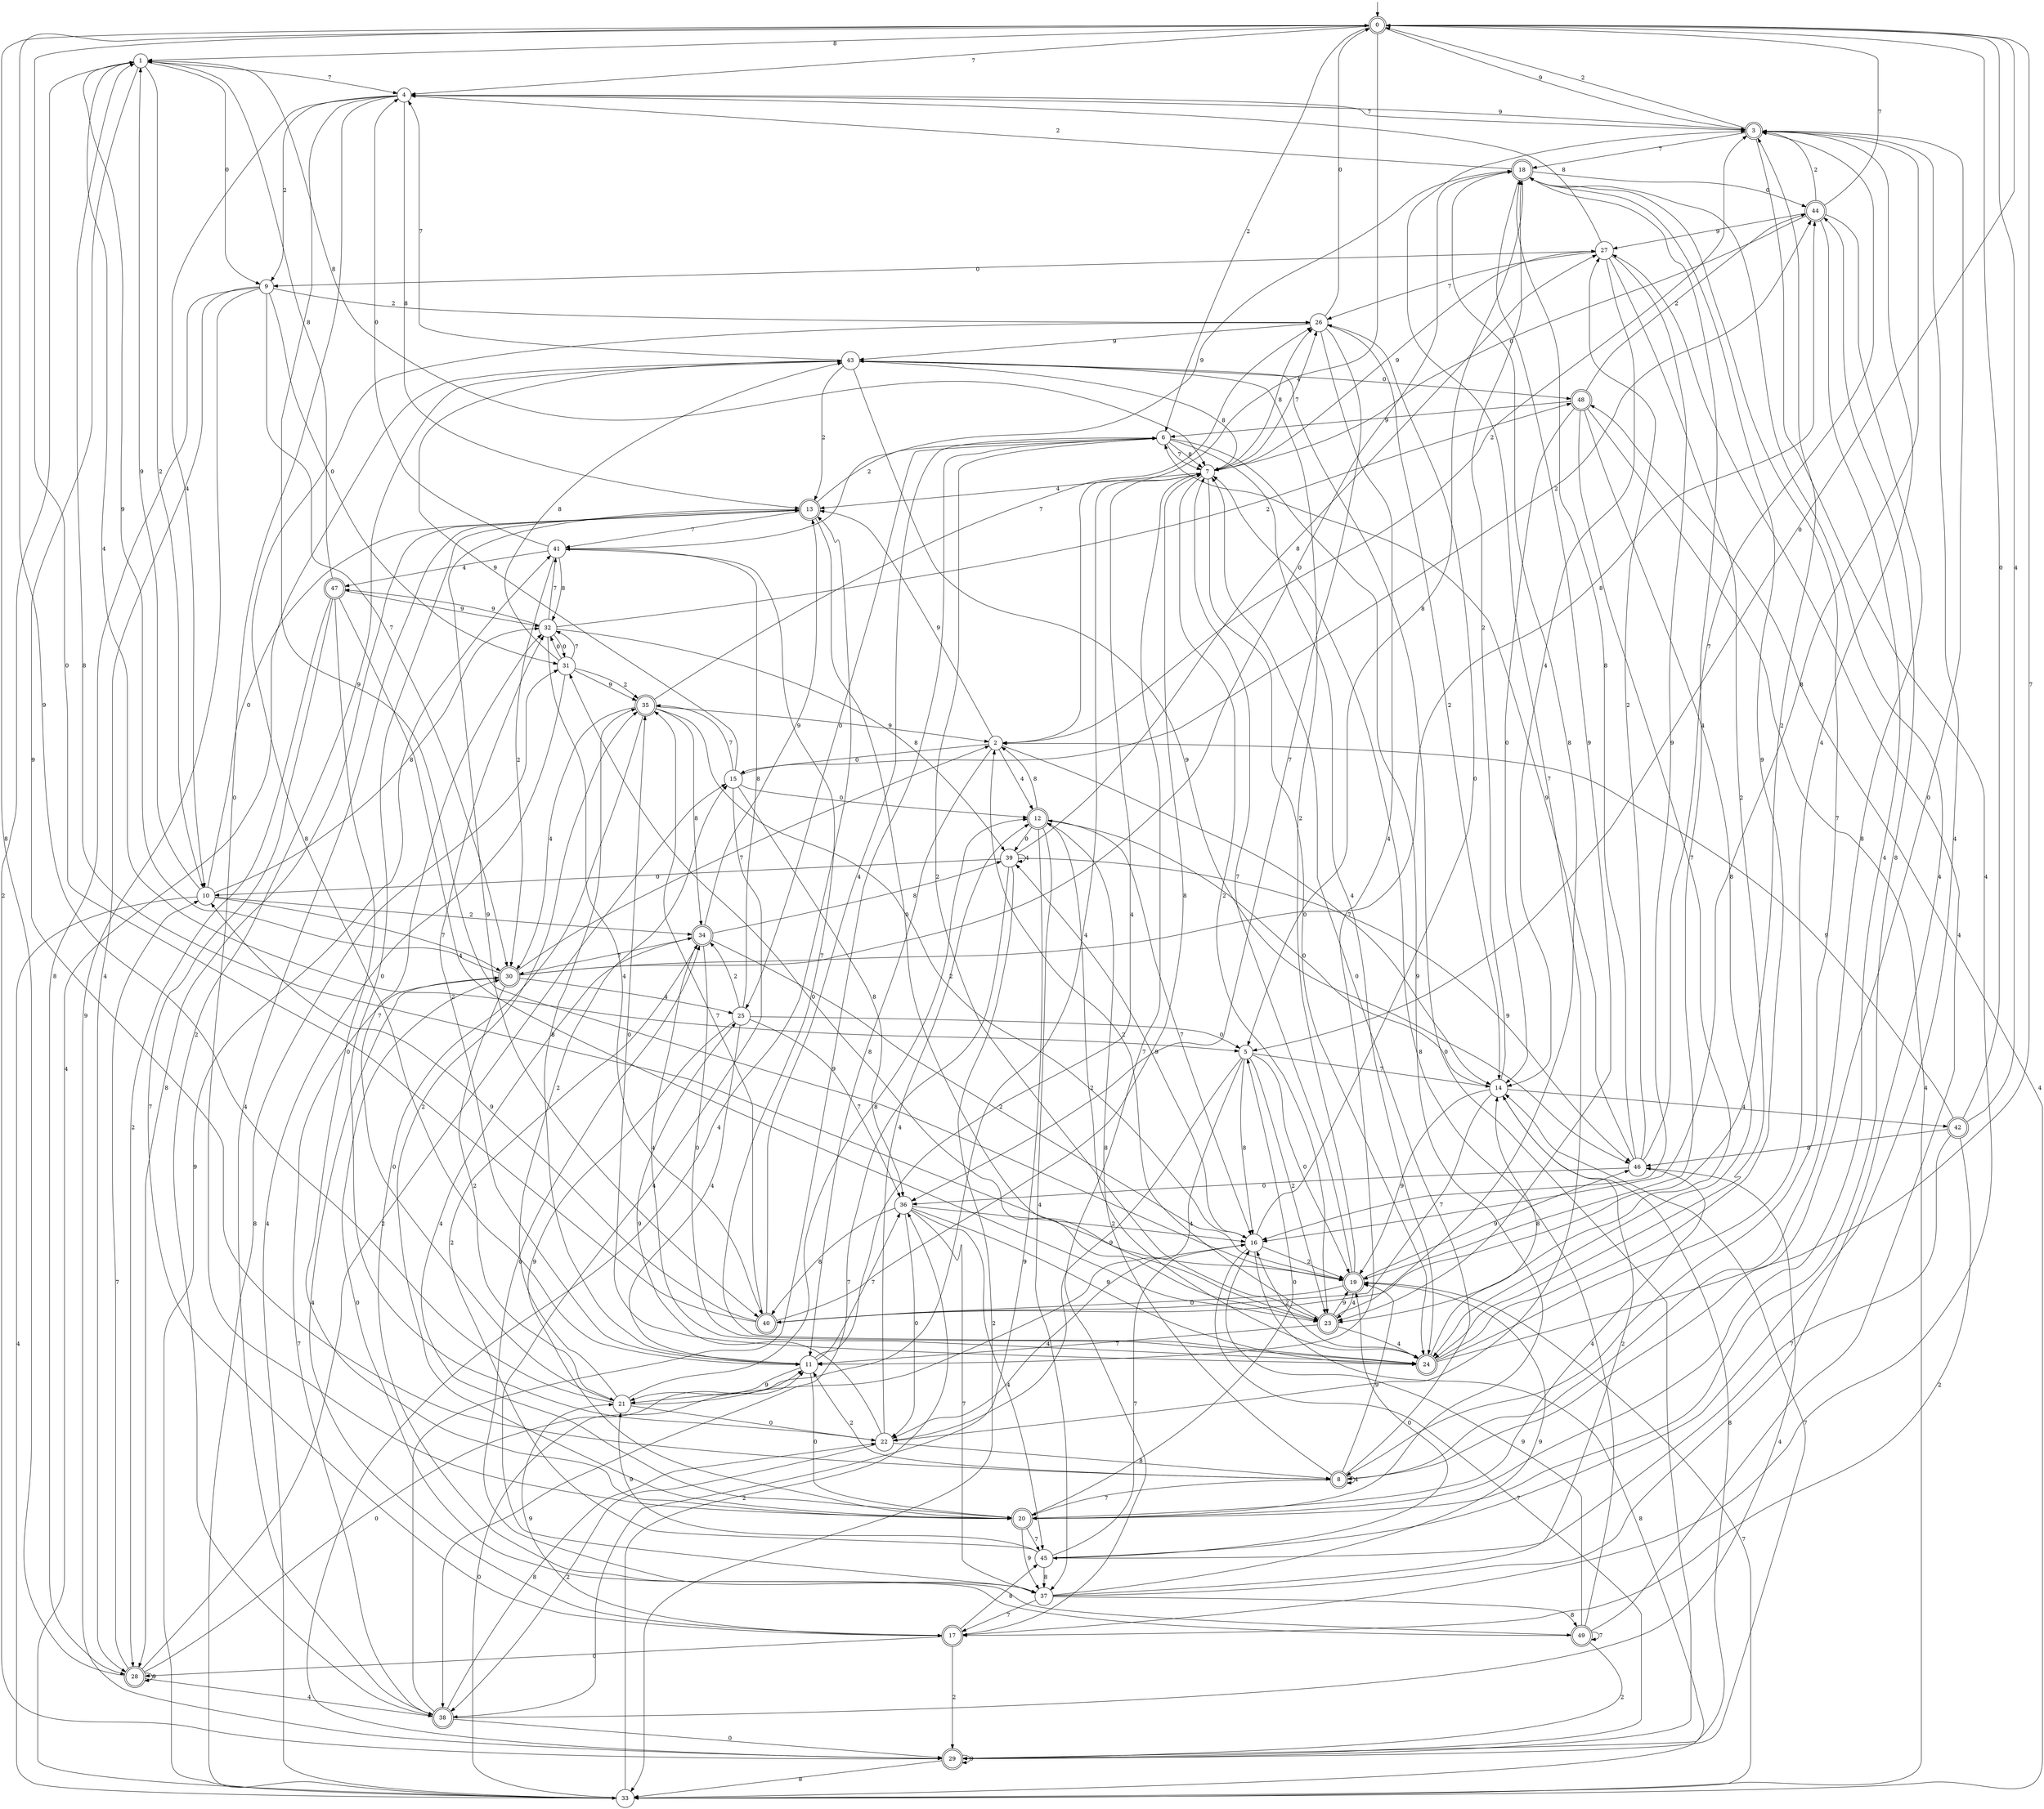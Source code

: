 digraph g {

	s0 [shape="doublecircle" label="0"];
	s1 [shape="circle" label="1"];
	s2 [shape="circle" label="2"];
	s3 [shape="doublecircle" label="3"];
	s4 [shape="circle" label="4"];
	s5 [shape="circle" label="5"];
	s6 [shape="circle" label="6"];
	s7 [shape="circle" label="7"];
	s8 [shape="doublecircle" label="8"];
	s9 [shape="circle" label="9"];
	s10 [shape="circle" label="10"];
	s11 [shape="circle" label="11"];
	s12 [shape="doublecircle" label="12"];
	s13 [shape="doublecircle" label="13"];
	s14 [shape="circle" label="14"];
	s15 [shape="circle" label="15"];
	s16 [shape="circle" label="16"];
	s17 [shape="doublecircle" label="17"];
	s18 [shape="doublecircle" label="18"];
	s19 [shape="doublecircle" label="19"];
	s20 [shape="doublecircle" label="20"];
	s21 [shape="circle" label="21"];
	s22 [shape="circle" label="22"];
	s23 [shape="doublecircle" label="23"];
	s24 [shape="doublecircle" label="24"];
	s25 [shape="circle" label="25"];
	s26 [shape="circle" label="26"];
	s27 [shape="circle" label="27"];
	s28 [shape="doublecircle" label="28"];
	s29 [shape="doublecircle" label="29"];
	s30 [shape="doublecircle" label="30"];
	s31 [shape="circle" label="31"];
	s32 [shape="circle" label="32"];
	s33 [shape="circle" label="33"];
	s34 [shape="doublecircle" label="34"];
	s35 [shape="doublecircle" label="35"];
	s36 [shape="circle" label="36"];
	s37 [shape="circle" label="37"];
	s38 [shape="doublecircle" label="38"];
	s39 [shape="circle" label="39"];
	s40 [shape="doublecircle" label="40"];
	s41 [shape="circle" label="41"];
	s42 [shape="doublecircle" label="42"];
	s43 [shape="circle" label="43"];
	s44 [shape="doublecircle" label="44"];
	s45 [shape="circle" label="45"];
	s46 [shape="circle" label="46"];
	s47 [shape="doublecircle" label="47"];
	s48 [shape="doublecircle" label="48"];
	s49 [shape="doublecircle" label="49"];
	s0 -> s1 [label="8"];
	s0 -> s2 [label="4"];
	s0 -> s3 [label="9"];
	s0 -> s4 [label="7"];
	s0 -> s5 [label="0"];
	s0 -> s6 [label="2"];
	s1 -> s7 [label="8"];
	s1 -> s5 [label="4"];
	s1 -> s8 [label="9"];
	s1 -> s4 [label="7"];
	s1 -> s9 [label="0"];
	s1 -> s10 [label="2"];
	s2 -> s11 [label="8"];
	s2 -> s12 [label="4"];
	s2 -> s13 [label="9"];
	s2 -> s14 [label="7"];
	s2 -> s15 [label="0"];
	s2 -> s3 [label="2"];
	s3 -> s16 [label="8"];
	s3 -> s17 [label="4"];
	s3 -> s4 [label="9"];
	s3 -> s18 [label="7"];
	s3 -> s8 [label="0"];
	s3 -> s0 [label="2"];
	s4 -> s13 [label="8"];
	s4 -> s10 [label="4"];
	s4 -> s19 [label="9"];
	s4 -> s3 [label="7"];
	s4 -> s20 [label="0"];
	s4 -> s9 [label="2"];
	s5 -> s16 [label="8"];
	s5 -> s21 [label="4"];
	s5 -> s22 [label="9"];
	s5 -> s14 [label="7"];
	s5 -> s19 [label="0"];
	s5 -> s23 [label="2"];
	s6 -> s7 [label="8"];
	s6 -> s24 [label="4"];
	s6 -> s20 [label="9"];
	s6 -> s7 [label="7"];
	s6 -> s25 [label="0"];
	s6 -> s23 [label="2"];
	s7 -> s26 [label="8"];
	s7 -> s13 [label="4"];
	s7 -> s27 [label="9"];
	s7 -> s26 [label="7"];
	s7 -> s24 [label="0"];
	s7 -> s23 [label="2"];
	s8 -> s12 [label="8"];
	s8 -> s8 [label="4"];
	s8 -> s19 [label="9"];
	s8 -> s20 [label="7"];
	s8 -> s7 [label="0"];
	s8 -> s11 [label="2"];
	s9 -> s28 [label="8"];
	s9 -> s28 [label="4"];
	s9 -> s29 [label="9"];
	s9 -> s30 [label="7"];
	s9 -> s31 [label="0"];
	s9 -> s26 [label="2"];
	s10 -> s32 [label="8"];
	s10 -> s33 [label="4"];
	s10 -> s1 [label="9"];
	s10 -> s30 [label="7"];
	s10 -> s13 [label="0"];
	s10 -> s34 [label="2"];
	s11 -> s35 [label="8"];
	s11 -> s7 [label="4"];
	s11 -> s21 [label="9"];
	s11 -> s36 [label="7"];
	s11 -> s20 [label="0"];
	s11 -> s32 [label="2"];
	s12 -> s2 [label="8"];
	s12 -> s37 [label="4"];
	s12 -> s38 [label="9"];
	s12 -> s16 [label="7"];
	s12 -> s39 [label="0"];
	s12 -> s24 [label="2"];
	s13 -> s28 [label="8"];
	s13 -> s38 [label="4"];
	s13 -> s40 [label="9"];
	s13 -> s41 [label="7"];
	s13 -> s23 [label="0"];
	s13 -> s6 [label="2"];
	s14 -> s29 [label="8"];
	s14 -> s42 [label="4"];
	s14 -> s19 [label="9"];
	s14 -> s40 [label="7"];
	s14 -> s12 [label="0"];
	s14 -> s18 [label="2"];
	s15 -> s36 [label="8"];
	s15 -> s37 [label="4"];
	s15 -> s43 [label="9"];
	s15 -> s35 [label="7"];
	s15 -> s12 [label="0"];
	s15 -> s44 [label="2"];
	s16 -> s33 [label="8"];
	s16 -> s22 [label="4"];
	s16 -> s39 [label="9"];
	s16 -> s29 [label="7"];
	s16 -> s26 [label="0"];
	s16 -> s19 [label="2"];
	s17 -> s45 [label="8"];
	s17 -> s30 [label="4"];
	s17 -> s21 [label="9"];
	s17 -> s7 [label="7"];
	s17 -> s28 [label="0"];
	s17 -> s29 [label="2"];
	s18 -> s5 [label="8"];
	s18 -> s19 [label="4"];
	s18 -> s23 [label="9"];
	s18 -> s8 [label="7"];
	s18 -> s44 [label="0"];
	s18 -> s4 [label="2"];
	s19 -> s1 [label="8"];
	s19 -> s23 [label="4"];
	s19 -> s46 [label="9"];
	s19 -> s7 [label="7"];
	s19 -> s40 [label="0"];
	s19 -> s43 [label="2"];
	s20 -> s44 [label="8"];
	s20 -> s34 [label="4"];
	s20 -> s37 [label="9"];
	s20 -> s45 [label="7"];
	s20 -> s5 [label="0"];
	s20 -> s35 [label="2"];
	s21 -> s12 [label="8"];
	s21 -> s7 [label="4"];
	s21 -> s0 [label="9"];
	s21 -> s32 [label="7"];
	s21 -> s22 [label="0"];
	s21 -> s15 [label="2"];
	s22 -> s8 [label="8"];
	s22 -> s12 [label="4"];
	s22 -> s25 [label="9"];
	s22 -> s3 [label="7"];
	s22 -> s13 [label="0"];
	s22 -> s38 [label="2"];
	s23 -> s18 [label="8"];
	s23 -> s24 [label="4"];
	s23 -> s19 [label="9"];
	s23 -> s11 [label="7"];
	s23 -> s31 [label="0"];
	s23 -> s2 [label="2"];
	s24 -> s14 [label="8"];
	s24 -> s3 [label="4"];
	s24 -> s18 [label="9"];
	s24 -> s0 [label="7"];
	s24 -> s35 [label="0"];
	s24 -> s16 [label="2"];
	s25 -> s41 [label="8"];
	s25 -> s11 [label="4"];
	s25 -> s20 [label="9"];
	s25 -> s36 [label="7"];
	s25 -> s5 [label="0"];
	s25 -> s34 [label="2"];
	s26 -> s11 [label="8"];
	s26 -> s11 [label="4"];
	s26 -> s43 [label="9"];
	s26 -> s36 [label="7"];
	s26 -> s0 [label="0"];
	s26 -> s14 [label="2"];
	s27 -> s4 [label="8"];
	s27 -> s14 [label="4"];
	s27 -> s16 [label="9"];
	s27 -> s26 [label="7"];
	s27 -> s9 [label="0"];
	s27 -> s24 [label="2"];
	s28 -> s0 [label="8"];
	s28 -> s38 [label="4"];
	s28 -> s28 [label="9"];
	s28 -> s10 [label="7"];
	s28 -> s11 [label="0"];
	s28 -> s15 [label="2"];
	s29 -> s33 [label="8"];
	s29 -> s13 [label="4"];
	s29 -> s29 [label="9"];
	s29 -> s14 [label="7"];
	s29 -> s43 [label="0"];
	s29 -> s1 [label="2"];
	s30 -> s44 [label="8"];
	s30 -> s25 [label="4"];
	s30 -> s1 [label="9"];
	s30 -> s2 [label="7"];
	s30 -> s18 [label="0"];
	s30 -> s21 [label="2"];
	s31 -> s43 [label="8"];
	s31 -> s33 [label="4"];
	s31 -> s35 [label="9"];
	s31 -> s32 [label="7"];
	s31 -> s32 [label="0"];
	s31 -> s35 [label="2"];
	s32 -> s39 [label="8"];
	s32 -> s40 [label="4"];
	s32 -> s47 [label="9"];
	s32 -> s41 [label="7"];
	s32 -> s31 [label="0"];
	s32 -> s48 [label="2"];
	s33 -> s31 [label="8"];
	s33 -> s48 [label="4"];
	s33 -> s41 [label="9"];
	s33 -> s19 [label="7"];
	s33 -> s11 [label="0"];
	s33 -> s36 [label="2"];
	s34 -> s39 [label="8"];
	s34 -> s24 [label="4"];
	s34 -> s13 [label="9"];
	s34 -> s30 [label="7"];
	s34 -> s24 [label="0"];
	s34 -> s19 [label="2"];
	s35 -> s34 [label="8"];
	s35 -> s30 [label="4"];
	s35 -> s2 [label="9"];
	s35 -> s26 [label="7"];
	s35 -> s49 [label="0"];
	s35 -> s16 [label="2"];
	s36 -> s40 [label="8"];
	s36 -> s45 [label="4"];
	s36 -> s24 [label="9"];
	s36 -> s37 [label="7"];
	s36 -> s22 [label="0"];
	s36 -> s16 [label="2"];
	s37 -> s49 [label="8"];
	s37 -> s18 [label="4"];
	s37 -> s19 [label="9"];
	s37 -> s17 [label="7"];
	s37 -> s34 [label="0"];
	s37 -> s14 [label="2"];
	s38 -> s22 [label="8"];
	s38 -> s46 [label="4"];
	s38 -> s6 [label="9"];
	s38 -> s30 [label="7"];
	s38 -> s29 [label="0"];
	s38 -> s43 [label="2"];
	s39 -> s27 [label="8"];
	s39 -> s39 [label="4"];
	s39 -> s46 [label="9"];
	s39 -> s38 [label="7"];
	s39 -> s10 [label="0"];
	s39 -> s33 [label="2"];
	s40 -> s7 [label="8"];
	s40 -> s6 [label="4"];
	s40 -> s10 [label="9"];
	s40 -> s35 [label="7"];
	s40 -> s0 [label="0"];
	s40 -> s3 [label="2"];
	s41 -> s32 [label="8"];
	s41 -> s47 [label="4"];
	s41 -> s18 [label="9"];
	s41 -> s24 [label="7"];
	s41 -> s4 [label="0"];
	s41 -> s30 [label="2"];
	s42 -> s46 [label="8"];
	s42 -> s0 [label="4"];
	s42 -> s2 [label="9"];
	s42 -> s45 [label="7"];
	s42 -> s0 [label="0"];
	s42 -> s17 [label="2"];
	s43 -> s7 [label="8"];
	s43 -> s33 [label="4"];
	s43 -> s46 [label="9"];
	s43 -> s4 [label="7"];
	s43 -> s48 [label="0"];
	s43 -> s13 [label="2"];
	s44 -> s8 [label="8"];
	s44 -> s20 [label="4"];
	s44 -> s27 [label="9"];
	s44 -> s0 [label="7"];
	s44 -> s7 [label="0"];
	s44 -> s3 [label="2"];
	s45 -> s37 [label="8"];
	s45 -> s3 [label="4"];
	s45 -> s21 [label="9"];
	s45 -> s16 [label="7"];
	s45 -> s19 [label="0"];
	s45 -> s34 [label="2"];
	s46 -> s18 [label="8"];
	s46 -> s20 [label="4"];
	s46 -> s6 [label="9"];
	s46 -> s3 [label="7"];
	s46 -> s36 [label="0"];
	s46 -> s27 [label="2"];
	s47 -> s1 [label="8"];
	s47 -> s23 [label="4"];
	s47 -> s32 [label="9"];
	s47 -> s17 [label="7"];
	s47 -> s20 [label="0"];
	s47 -> s28 [label="2"];
	s48 -> s24 [label="8"];
	s48 -> s33 [label="4"];
	s48 -> s6 [label="9"];
	s48 -> s23 [label="7"];
	s48 -> s14 [label="0"];
	s48 -> s44 [label="2"];
	s49 -> s7 [label="8"];
	s49 -> s27 [label="4"];
	s49 -> s16 [label="9"];
	s49 -> s49 [label="7"];
	s49 -> s30 [label="0"];
	s49 -> s29 [label="2"];

__start0 [label="" shape="none" width="0" height="0"];
__start0 -> s0;

}
